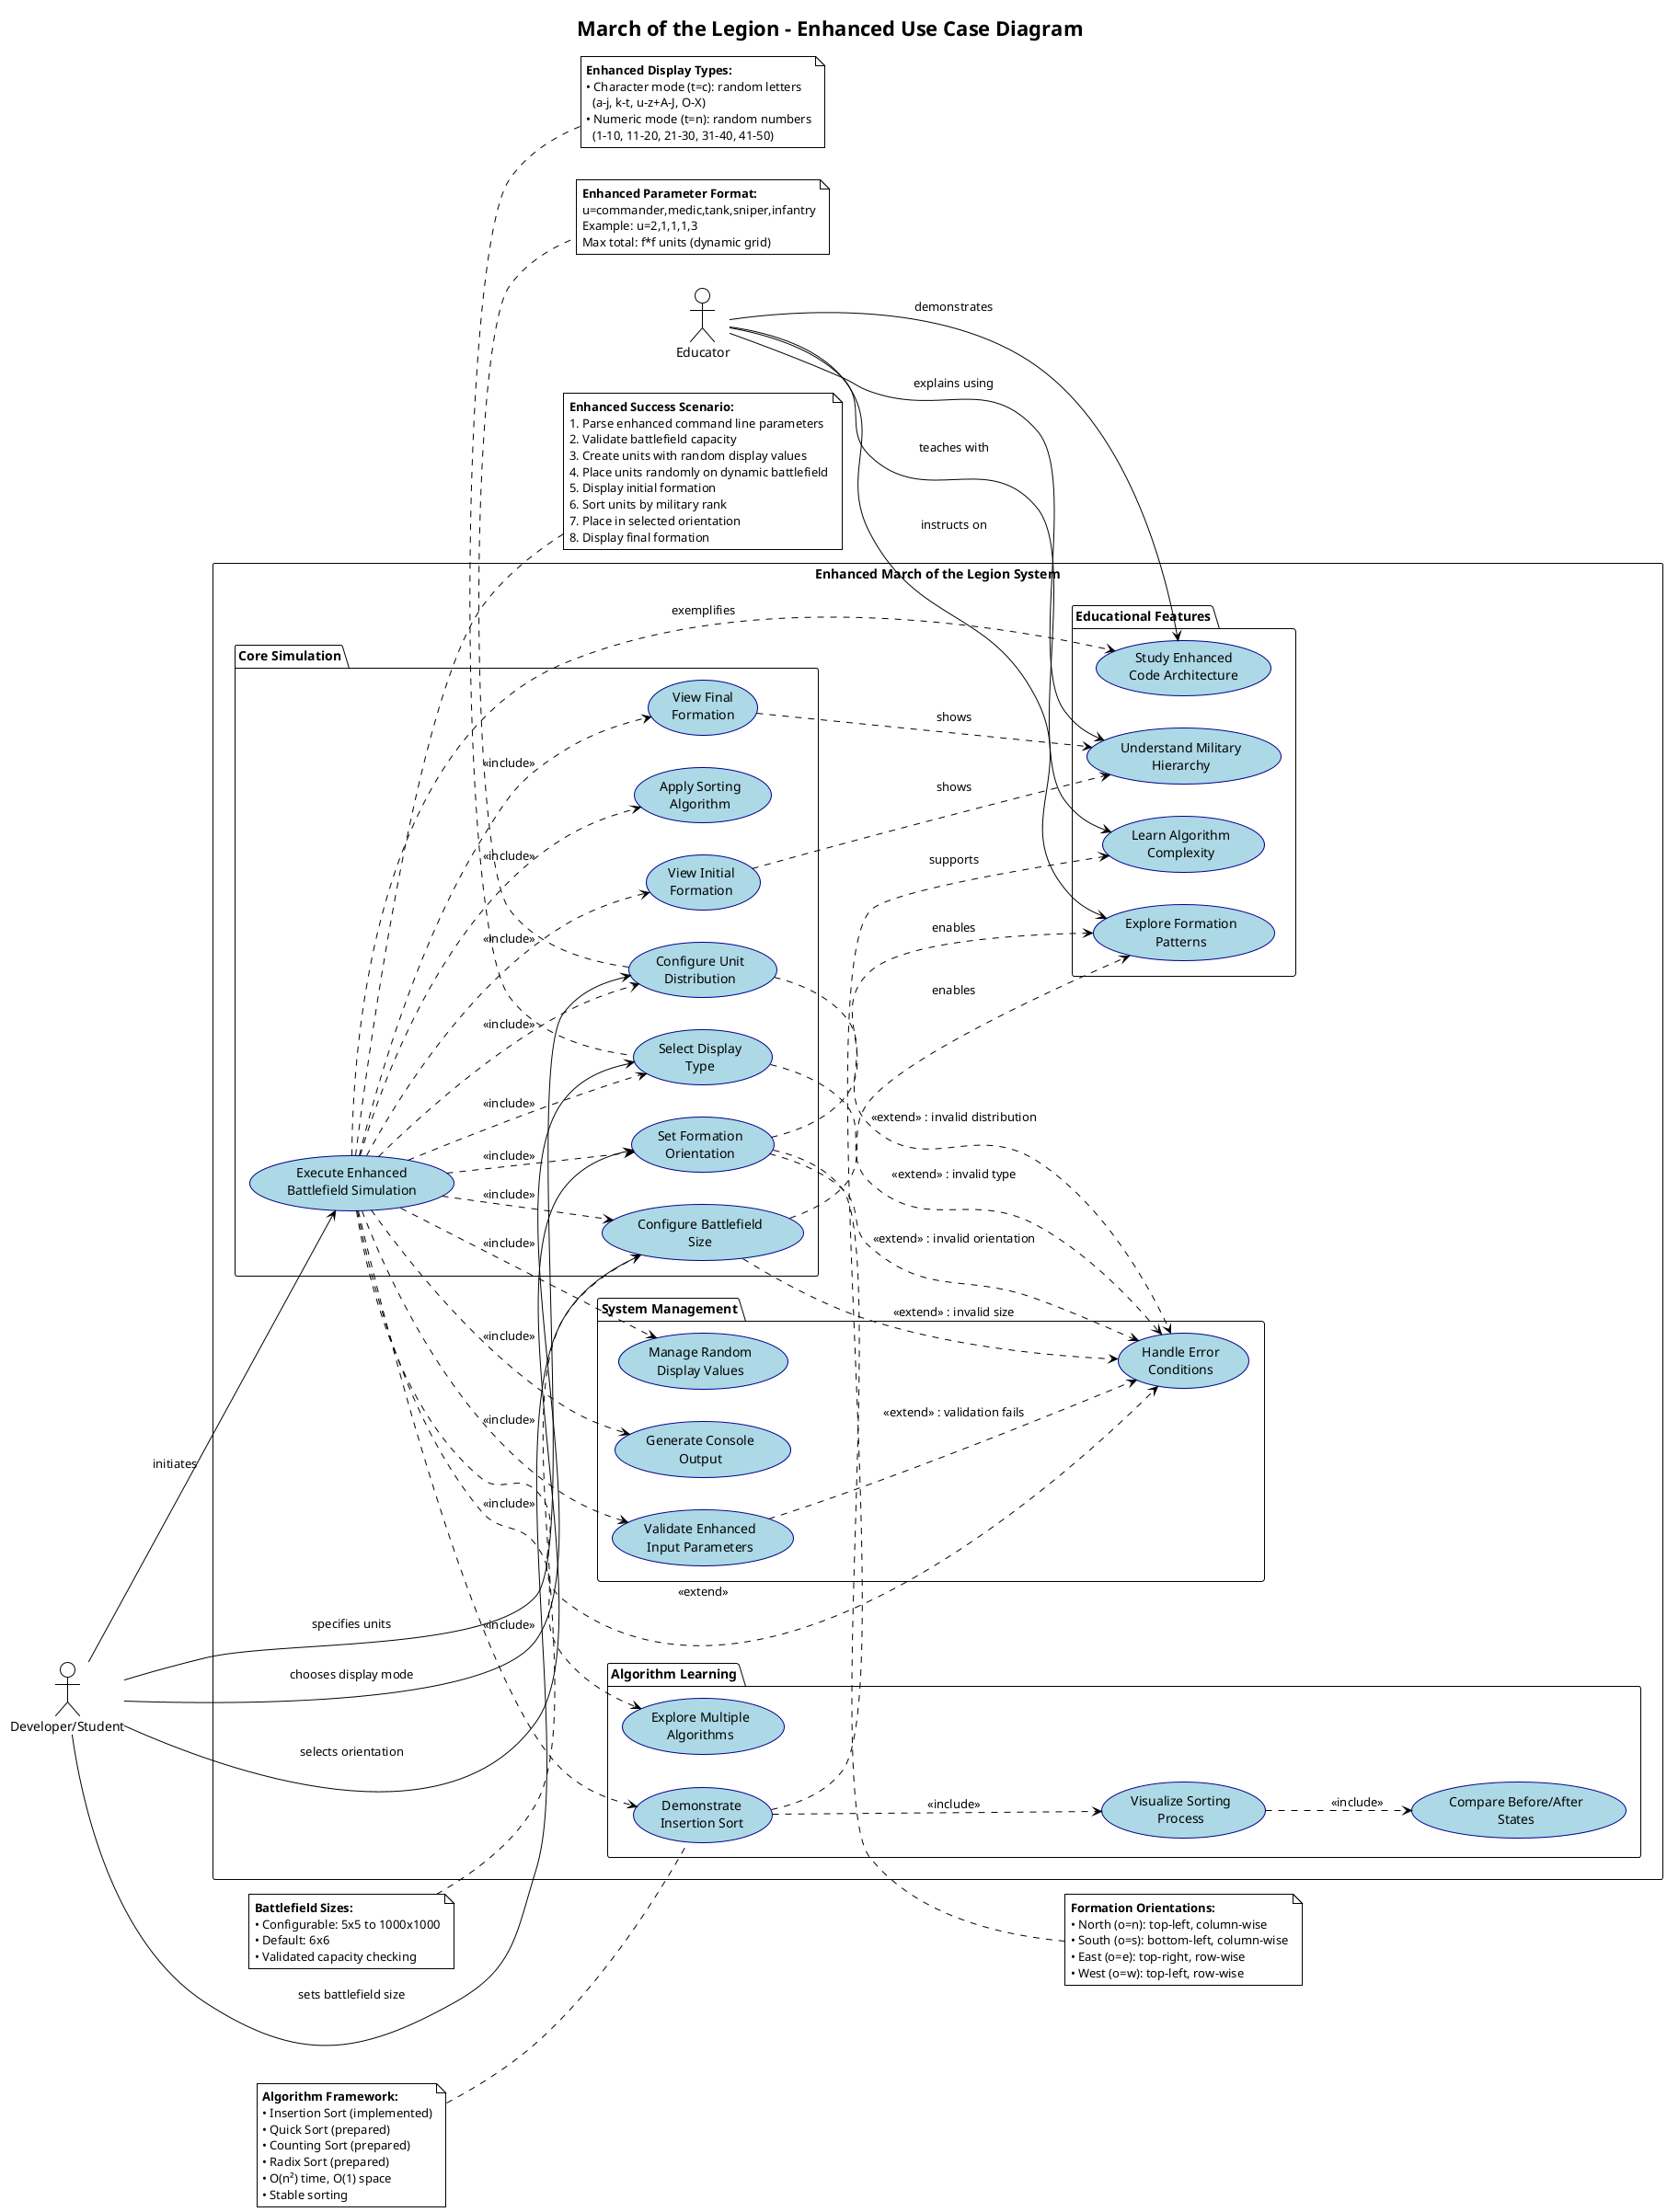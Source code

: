 @startuml use-case-diagram
!theme plain
left to right direction
skinparam usecase {
    BackgroundColor lightblue
    BorderColor darkblue
}

title March of the Legion - Enhanced Use Case Diagram

actor "Developer/Student" as User
actor "Educator" as Teacher

rectangle "Enhanced March of the Legion System" {

    package "Core Simulation" {
        usecase "Execute Enhanced\nBattlefield Simulation" as UC1
        usecase "Configure Unit\nDistribution" as UC2
        usecase "Select Display\nType" as UC3
        usecase "Set Formation\nOrientation" as UC16
        usecase "Configure Battlefield\nSize" as UC17
        usecase "View Initial\nFormation" as UC4
        usecase "Apply Sorting\nAlgorithm" as UC5
        usecase "View Final\nFormation" as UC6
    }

    package "Algorithm Learning" {
        usecase "Demonstrate\nInsertion Sort" as UC7
        usecase "Visualize Sorting\nProcess" as UC8
        usecase "Compare Before/After\nStates" as UC9
        usecase "Explore Multiple\nAlgorithms" as UC18
    }

    package "System Management" {
        usecase "Validate Enhanced\nInput Parameters" as UC10
        usecase "Handle Error\nConditions" as UC11
        usecase "Generate Console\nOutput" as UC12
        usecase "Manage Random\nDisplay Values" as UC19
    }

    package "Educational Features" {
        usecase "Learn Algorithm\nComplexity" as UC13
        usecase "Understand Military\nHierarchy" as UC14
        usecase "Study Enhanced\nCode Architecture" as UC15
        usecase "Explore Formation\nPatterns" as UC20
    }
}

' Primary relationships
User --> UC1 : initiates
User --> UC2 : specifies units
User --> UC3 : chooses display mode
User --> UC16 : selects orientation
User --> UC17 : sets battlefield size

' Core simulation flow
UC1 ..> UC2 : <<include>>
UC1 ..> UC3 : <<include>>
UC1 ..> UC16 : <<include>>
UC1 ..> UC17 : <<include>>
UC1 ..> UC4 : <<include>>
UC1 ..> UC5 : <<include>>
UC1 ..> UC6 : <<include>>

' Algorithm demonstration
UC1 ..> UC7 : <<include>>
UC7 ..> UC8 : <<include>>
UC8 ..> UC9 : <<include>>
UC1 ..> UC18 : <<include>>

' System management
UC1 ..> UC10 : <<include>>
UC1 ..> UC11 : <<extend>>
UC1 ..> UC12 : <<include>>
UC1 ..> UC19 : <<include>>

' Educational aspects
Teacher --> UC13 : teaches with
Teacher --> UC14 : explains using
Teacher --> UC15 : demonstrates
Teacher --> UC20 : instructs on

UC7 ..> UC13 : supports
UC4 ..> UC14 : shows
UC6 ..> UC14 : shows
UC1 ..> UC15 : exemplifies
UC16 ..> UC20 : enables
UC17 ..> UC20 : enables

' Alternative flows
UC2 ..> UC11 : <<extend>> : invalid distribution
UC3 ..> UC11 : <<extend>> : invalid type
UC16 ..> UC11 : <<extend>> : invalid orientation
UC17 ..> UC11 : <<extend>> : invalid size
UC10 ..> UC11 : <<extend>> : validation fails

note right of UC1
    **Enhanced Success Scenario:**
    1. Parse enhanced command line parameters
    2. Validate battlefield capacity
    3. Create units with random display values
    4. Place units randomly on dynamic battlefield
    5. Display initial formation
    6. Sort units by military rank
    7. Place in selected orientation
    8. Display final formation
end note

note left of UC7
    **Algorithm Framework:**
    • Insertion Sort (implemented)
    • Quick Sort (prepared)
    • Counting Sort (prepared)
    • Radix Sort (prepared)
    • O(n²) time, O(1) space
    • Stable sorting
end note

note bottom of UC2
    **Enhanced Parameter Format:**
    u=commander,medic,tank,sniper,infantry
    Example: u=2,1,1,1,3
    Max total: f*f units (dynamic grid)
end note

note top of UC3
    **Enhanced Display Types:**
    • Character mode (t=c): random letters
      (a-j, k-t, u-z+A-J, O-X)
    • Numeric mode (t=n): random numbers
      (1-10, 11-20, 21-30, 31-40, 41-50)
end note

note right of UC16
    **Formation Orientations:**
    • North (o=n): top-left, column-wise
    • South (o=s): bottom-left, column-wise
    • East (o=e): top-right, row-wise
    • West (o=w): top-left, row-wise
end note

note left of UC17
    **Battlefield Sizes:**
    • Configurable: 5x5 to 1000x1000
    • Default: 6x6
    • Validated capacity checking
end note

@enduml